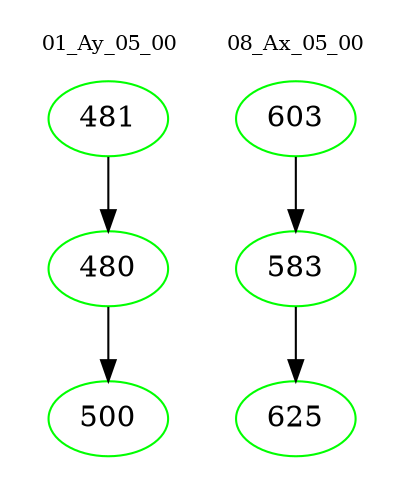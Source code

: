 digraph{
subgraph cluster_0 {
color = white
label = "01_Ay_05_00";
fontsize=10;
T0_481 [label="481", color="green"]
T0_481 -> T0_480 [color="black"]
T0_480 [label="480", color="green"]
T0_480 -> T0_500 [color="black"]
T0_500 [label="500", color="green"]
}
subgraph cluster_1 {
color = white
label = "08_Ax_05_00";
fontsize=10;
T1_603 [label="603", color="green"]
T1_603 -> T1_583 [color="black"]
T1_583 [label="583", color="green"]
T1_583 -> T1_625 [color="black"]
T1_625 [label="625", color="green"]
}
}
